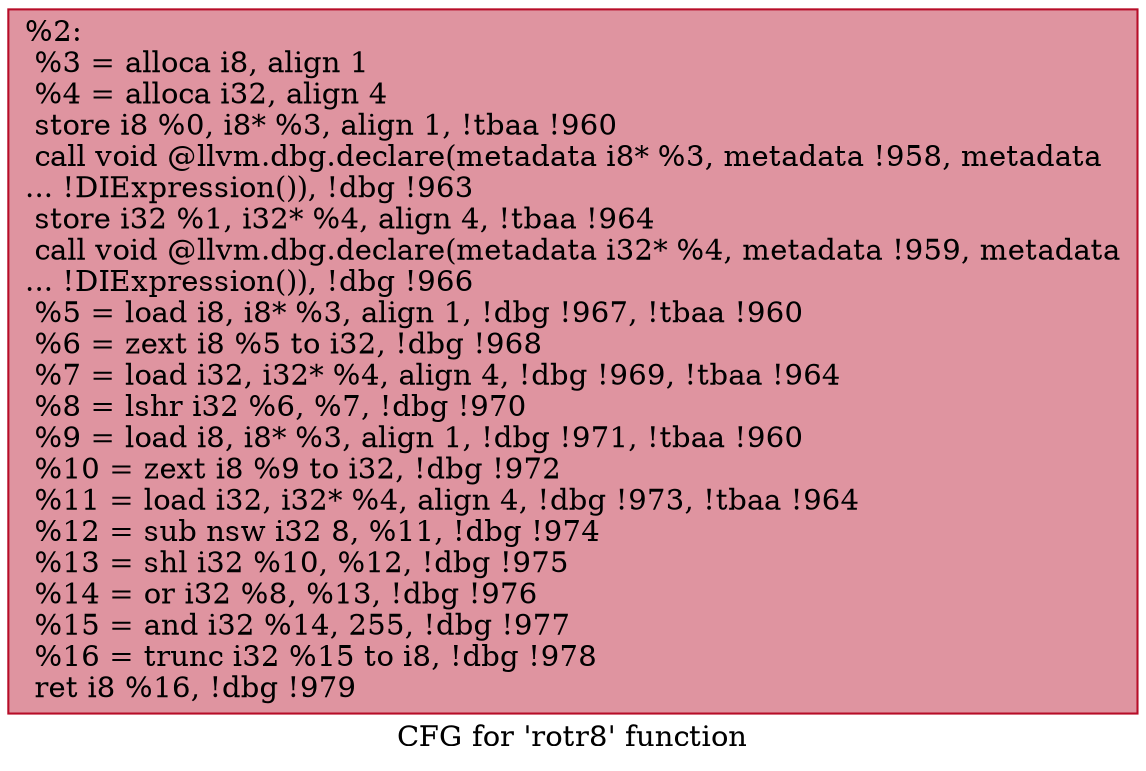 digraph "CFG for 'rotr8' function" {
	label="CFG for 'rotr8' function";

	Node0x2192690 [shape=record,color="#b70d28ff", style=filled, fillcolor="#b70d2870",label="{%2:\l  %3 = alloca i8, align 1\l  %4 = alloca i32, align 4\l  store i8 %0, i8* %3, align 1, !tbaa !960\l  call void @llvm.dbg.declare(metadata i8* %3, metadata !958, metadata\l... !DIExpression()), !dbg !963\l  store i32 %1, i32* %4, align 4, !tbaa !964\l  call void @llvm.dbg.declare(metadata i32* %4, metadata !959, metadata\l... !DIExpression()), !dbg !966\l  %5 = load i8, i8* %3, align 1, !dbg !967, !tbaa !960\l  %6 = zext i8 %5 to i32, !dbg !968\l  %7 = load i32, i32* %4, align 4, !dbg !969, !tbaa !964\l  %8 = lshr i32 %6, %7, !dbg !970\l  %9 = load i8, i8* %3, align 1, !dbg !971, !tbaa !960\l  %10 = zext i8 %9 to i32, !dbg !972\l  %11 = load i32, i32* %4, align 4, !dbg !973, !tbaa !964\l  %12 = sub nsw i32 8, %11, !dbg !974\l  %13 = shl i32 %10, %12, !dbg !975\l  %14 = or i32 %8, %13, !dbg !976\l  %15 = and i32 %14, 255, !dbg !977\l  %16 = trunc i32 %15 to i8, !dbg !978\l  ret i8 %16, !dbg !979\l}"];
}
